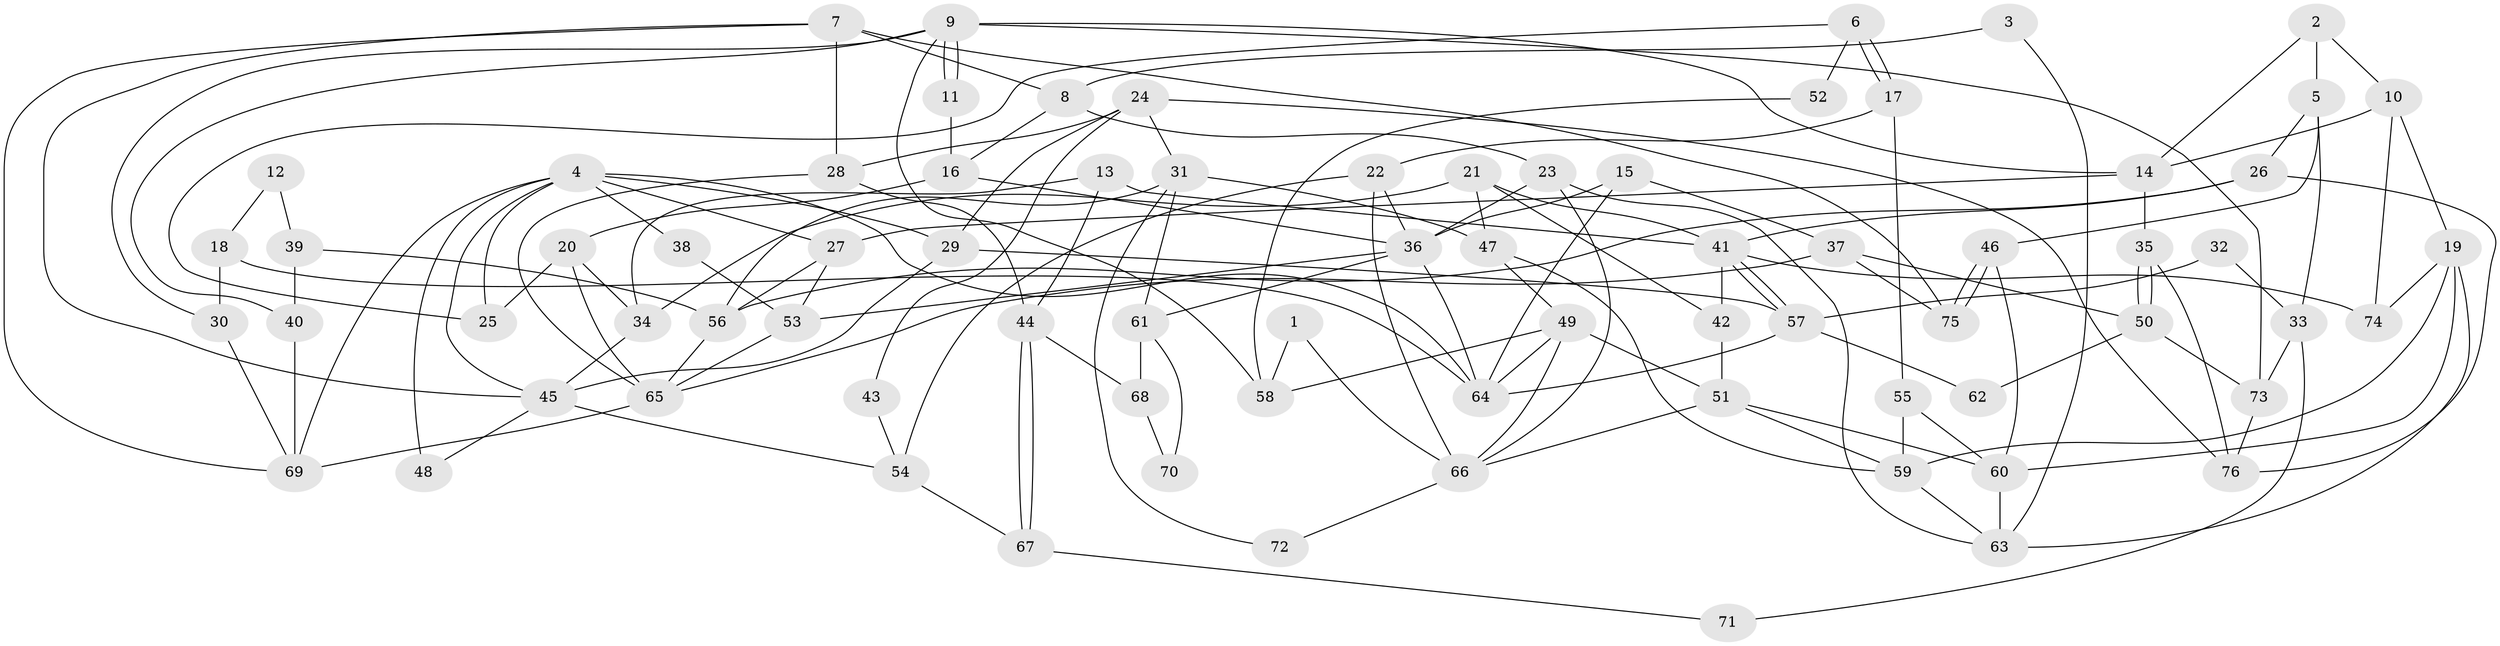 // coarse degree distribution, {5: 0.14893617021276595, 3: 0.14893617021276595, 10: 0.0425531914893617, 4: 0.2553191489361702, 7: 0.10638297872340426, 6: 0.1276595744680851, 8: 0.02127659574468085, 2: 0.1276595744680851, 9: 0.02127659574468085}
// Generated by graph-tools (version 1.1) at 2025/41/03/06/25 10:41:58]
// undirected, 76 vertices, 152 edges
graph export_dot {
graph [start="1"]
  node [color=gray90,style=filled];
  1;
  2;
  3;
  4;
  5;
  6;
  7;
  8;
  9;
  10;
  11;
  12;
  13;
  14;
  15;
  16;
  17;
  18;
  19;
  20;
  21;
  22;
  23;
  24;
  25;
  26;
  27;
  28;
  29;
  30;
  31;
  32;
  33;
  34;
  35;
  36;
  37;
  38;
  39;
  40;
  41;
  42;
  43;
  44;
  45;
  46;
  47;
  48;
  49;
  50;
  51;
  52;
  53;
  54;
  55;
  56;
  57;
  58;
  59;
  60;
  61;
  62;
  63;
  64;
  65;
  66;
  67;
  68;
  69;
  70;
  71;
  72;
  73;
  74;
  75;
  76;
  1 -- 58;
  1 -- 66;
  2 -- 10;
  2 -- 14;
  2 -- 5;
  3 -- 8;
  3 -- 63;
  4 -- 64;
  4 -- 29;
  4 -- 25;
  4 -- 27;
  4 -- 38;
  4 -- 45;
  4 -- 48;
  4 -- 69;
  5 -- 26;
  5 -- 33;
  5 -- 46;
  6 -- 17;
  6 -- 17;
  6 -- 25;
  6 -- 52;
  7 -- 75;
  7 -- 69;
  7 -- 8;
  7 -- 28;
  7 -- 45;
  8 -- 23;
  8 -- 16;
  9 -- 11;
  9 -- 11;
  9 -- 14;
  9 -- 30;
  9 -- 40;
  9 -- 58;
  9 -- 73;
  10 -- 19;
  10 -- 14;
  10 -- 74;
  11 -- 16;
  12 -- 39;
  12 -- 18;
  13 -- 44;
  13 -- 41;
  13 -- 34;
  14 -- 35;
  14 -- 27;
  15 -- 37;
  15 -- 36;
  15 -- 64;
  16 -- 36;
  16 -- 20;
  17 -- 22;
  17 -- 55;
  18 -- 64;
  18 -- 30;
  19 -- 60;
  19 -- 74;
  19 -- 59;
  19 -- 63;
  20 -- 34;
  20 -- 25;
  20 -- 65;
  21 -- 42;
  21 -- 34;
  21 -- 41;
  21 -- 47;
  22 -- 36;
  22 -- 66;
  22 -- 54;
  23 -- 63;
  23 -- 66;
  23 -- 36;
  24 -- 28;
  24 -- 29;
  24 -- 31;
  24 -- 43;
  24 -- 76;
  26 -- 41;
  26 -- 56;
  26 -- 76;
  27 -- 56;
  27 -- 53;
  28 -- 65;
  28 -- 44;
  29 -- 57;
  29 -- 45;
  30 -- 69;
  31 -- 47;
  31 -- 56;
  31 -- 61;
  31 -- 72;
  32 -- 57;
  32 -- 33;
  33 -- 73;
  33 -- 71;
  34 -- 45;
  35 -- 50;
  35 -- 50;
  35 -- 76;
  36 -- 64;
  36 -- 53;
  36 -- 61;
  37 -- 65;
  37 -- 50;
  37 -- 75;
  38 -- 53;
  39 -- 56;
  39 -- 40;
  40 -- 69;
  41 -- 57;
  41 -- 57;
  41 -- 42;
  41 -- 74;
  42 -- 51;
  43 -- 54;
  44 -- 67;
  44 -- 67;
  44 -- 68;
  45 -- 48;
  45 -- 54;
  46 -- 75;
  46 -- 75;
  46 -- 60;
  47 -- 59;
  47 -- 49;
  49 -- 51;
  49 -- 58;
  49 -- 64;
  49 -- 66;
  50 -- 73;
  50 -- 62;
  51 -- 59;
  51 -- 60;
  51 -- 66;
  52 -- 58;
  53 -- 65;
  54 -- 67;
  55 -- 60;
  55 -- 59;
  56 -- 65;
  57 -- 64;
  57 -- 62;
  59 -- 63;
  60 -- 63;
  61 -- 68;
  61 -- 70;
  65 -- 69;
  66 -- 72;
  67 -- 71;
  68 -- 70;
  73 -- 76;
}
